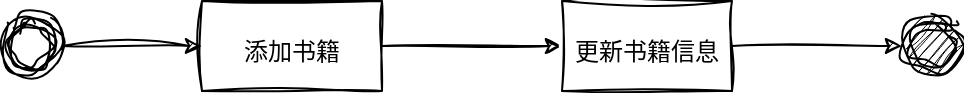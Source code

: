 <mxfile version="22.0.8" type="github">
  <diagram name="第 1 页" id="zG_Cv8BBrDA05DTwLEnP">
    <mxGraphModel dx="954" dy="675" grid="1" gridSize="10" guides="1" tooltips="1" connect="1" arrows="1" fold="1" page="1" pageScale="1" pageWidth="827" pageHeight="1169" math="0" shadow="0">
      <root>
        <mxCell id="0" />
        <mxCell id="1" parent="0" />
        <mxCell id="Mi6pbx7lNISBvpdVXXKK-4" value="" style="edgeStyle=orthogonalEdgeStyle;rounded=0;sketch=1;hachureGap=4;jiggle=2;curveFitting=1;orthogonalLoop=1;jettySize=auto;html=1;fontFamily=Architects Daughter;fontSource=https%3A%2F%2Ffonts.googleapis.com%2Fcss%3Ffamily%3DArchitects%2BDaughter;fontSize=16;" edge="1" parent="1" source="Mi6pbx7lNISBvpdVXXKK-1" target="Mi6pbx7lNISBvpdVXXKK-3">
          <mxGeometry relative="1" as="geometry" />
        </mxCell>
        <mxCell id="Mi6pbx7lNISBvpdVXXKK-1" value="" style="ellipse;shape=doubleEllipse;html=1;dashed=0;whiteSpace=wrap;aspect=fixed;sketch=1;hachureGap=4;jiggle=2;curveFitting=1;fontFamily=Architects Daughter;fontSource=https%3A%2F%2Ffonts.googleapis.com%2Fcss%3Ffamily%3DArchitects%2BDaughter;fontSize=20;" vertex="1" parent="1">
          <mxGeometry x="120" y="300" width="30" height="30" as="geometry" />
        </mxCell>
        <mxCell id="Mi6pbx7lNISBvpdVXXKK-2" value="" style="ellipse;shape=doubleEllipse;html=1;dashed=0;whiteSpace=wrap;aspect=fixed;sketch=1;hachureGap=4;jiggle=2;curveFitting=1;fontFamily=Architects Daughter;fontSource=https%3A%2F%2Ffonts.googleapis.com%2Fcss%3Ffamily%3DArchitects%2BDaughter;fontSize=20;fillColor=#000000;" vertex="1" parent="1">
          <mxGeometry x="570" y="300" width="30" height="30" as="geometry" />
        </mxCell>
        <mxCell id="Mi6pbx7lNISBvpdVXXKK-6" value="" style="edgeStyle=orthogonalEdgeStyle;rounded=0;sketch=1;hachureGap=4;jiggle=2;curveFitting=1;orthogonalLoop=1;jettySize=auto;html=1;fontFamily=Architects Daughter;fontSource=https%3A%2F%2Ffonts.googleapis.com%2Fcss%3Ffamily%3DArchitects%2BDaughter;fontSize=16;" edge="1" parent="1" source="Mi6pbx7lNISBvpdVXXKK-3" target="Mi6pbx7lNISBvpdVXXKK-5">
          <mxGeometry relative="1" as="geometry" />
        </mxCell>
        <mxCell id="Mi6pbx7lNISBvpdVXXKK-3" value="&lt;font style=&quot;font-size: 12px;&quot;&gt;添加书籍&lt;/font&gt;" style="whiteSpace=wrap;html=1;fontSize=20;fontFamily=Architects Daughter;dashed=0;sketch=1;hachureGap=4;jiggle=2;curveFitting=1;fontSource=https%3A%2F%2Ffonts.googleapis.com%2Fcss%3Ffamily%3DArchitects%2BDaughter;" vertex="1" parent="1">
          <mxGeometry x="220" y="292.5" width="90" height="45" as="geometry" />
        </mxCell>
        <mxCell id="Mi6pbx7lNISBvpdVXXKK-7" style="edgeStyle=orthogonalEdgeStyle;rounded=0;sketch=1;hachureGap=4;jiggle=2;curveFitting=1;orthogonalLoop=1;jettySize=auto;html=1;entryX=0;entryY=0.5;entryDx=0;entryDy=0;fontFamily=Architects Daughter;fontSource=https%3A%2F%2Ffonts.googleapis.com%2Fcss%3Ffamily%3DArchitects%2BDaughter;fontSize=16;" edge="1" parent="1" source="Mi6pbx7lNISBvpdVXXKK-5" target="Mi6pbx7lNISBvpdVXXKK-2">
          <mxGeometry relative="1" as="geometry" />
        </mxCell>
        <mxCell id="Mi6pbx7lNISBvpdVXXKK-5" value="&lt;font style=&quot;font-size: 12px;&quot;&gt;更新书籍信息&lt;/font&gt;" style="whiteSpace=wrap;html=1;fontSize=20;fontFamily=Architects Daughter;dashed=0;sketch=1;hachureGap=4;jiggle=2;curveFitting=1;fontSource=https%3A%2F%2Ffonts.googleapis.com%2Fcss%3Ffamily%3DArchitects%2BDaughter;" vertex="1" parent="1">
          <mxGeometry x="400" y="292.5" width="85" height="45" as="geometry" />
        </mxCell>
      </root>
    </mxGraphModel>
  </diagram>
</mxfile>
